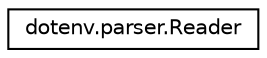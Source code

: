 digraph "Graphical Class Hierarchy"
{
 // LATEX_PDF_SIZE
  edge [fontname="Helvetica",fontsize="10",labelfontname="Helvetica",labelfontsize="10"];
  node [fontname="Helvetica",fontsize="10",shape=record];
  rankdir="LR";
  Node0 [label="dotenv.parser.Reader",height=0.2,width=0.4,color="black", fillcolor="white", style="filled",URL="$classdotenv_1_1parser_1_1Reader.html",tooltip=" "];
}
